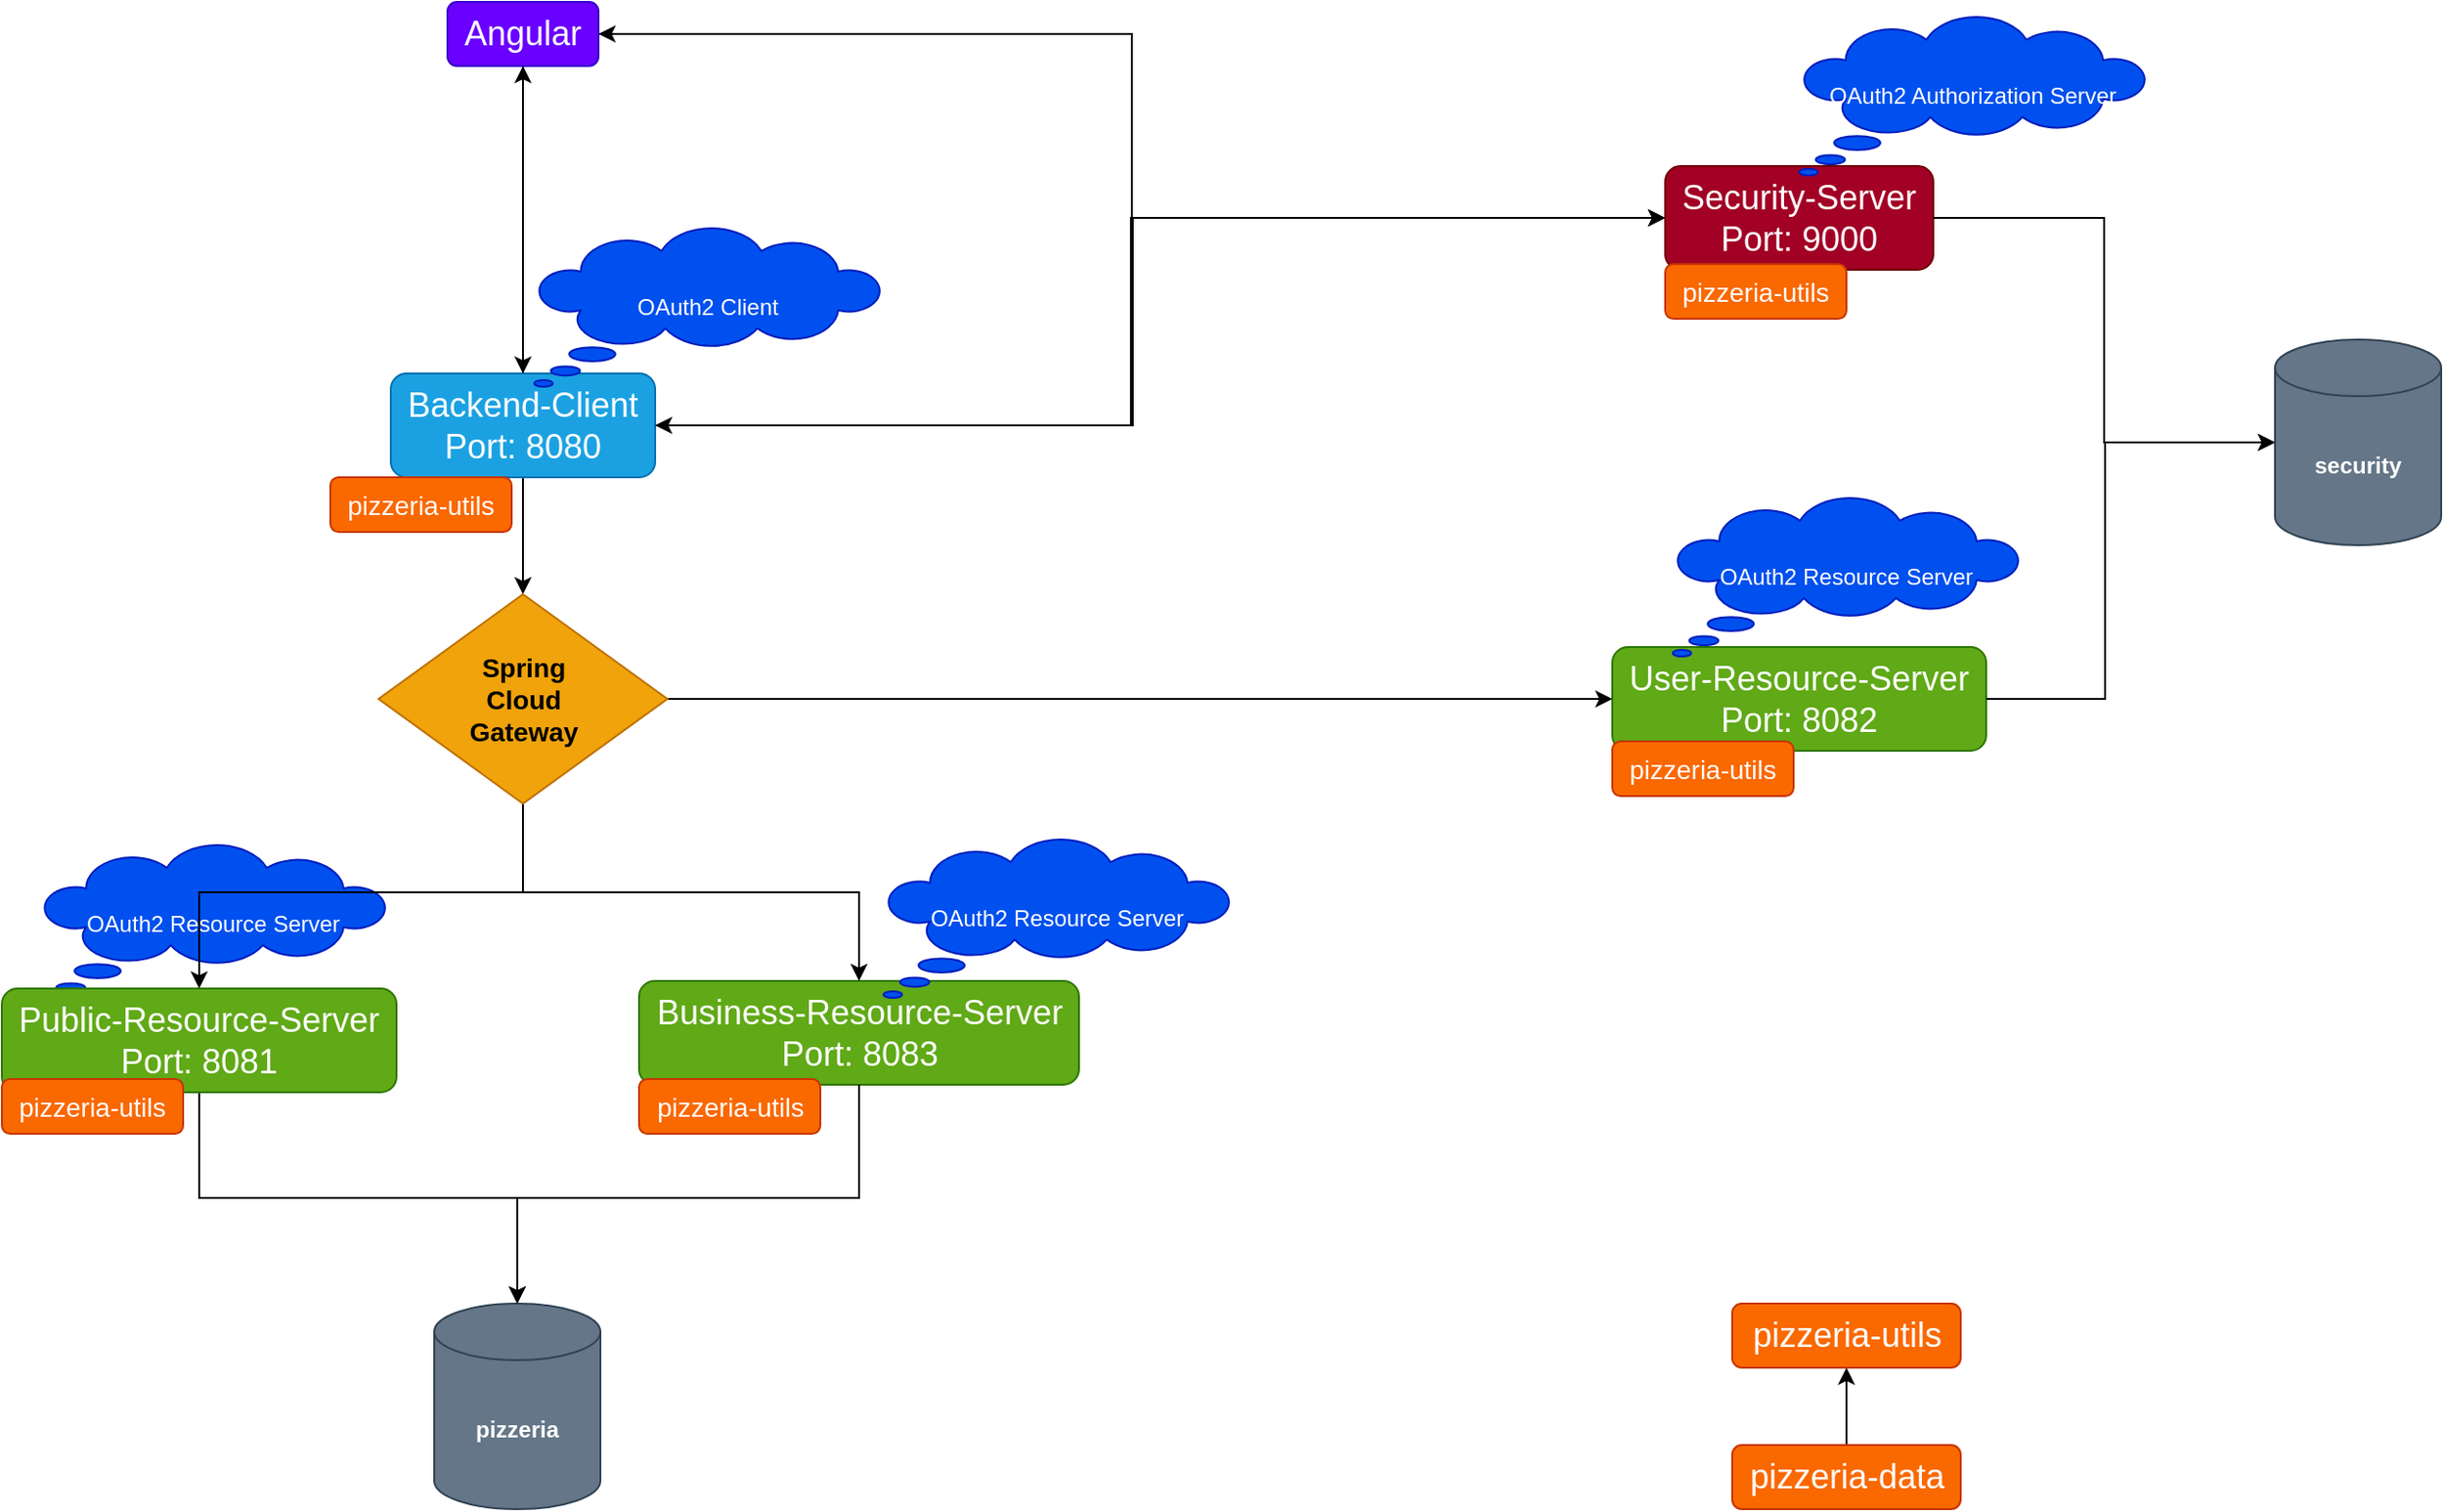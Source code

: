 <mxfile version="26.1.1">
  <diagram name="Page-1" id="3o23iebmpu_T5EfCiTYN">
    <mxGraphModel dx="728" dy="599" grid="0" gridSize="10" guides="1" tooltips="1" connect="1" arrows="1" fold="1" page="0" pageScale="1" pageWidth="850" pageHeight="1100" math="0" shadow="0">
      <root>
        <mxCell id="0" />
        <mxCell id="1" parent="0" />
        <mxCell id="IAOd6I0kj4MynixOwEjw-37" value="OAuth2 Resource Server" style="whiteSpace=wrap;html=1;shape=mxgraph.basic.cloud_callout;fillColor=#0050ef;fontColor=#ffffff;strokeColor=#001DBC;" parent="1" vertex="1">
          <mxGeometry x="1607" y="895" width="184" height="84" as="geometry" />
        </mxCell>
        <mxCell id="K-DYUEjg4lvjoq926TzC-3" value="&lt;span style=&quot;font-size: 18px;&quot;&gt;Business-Resource-Server&lt;br&gt;Port: 8083&lt;/span&gt;" style="rounded=1;whiteSpace=wrap;html=1;fillColor=#60a917;fontColor=#ffffff;strokeColor=#2D7600;" parent="1" vertex="1">
          <mxGeometry x="1924.5" y="967" width="233" height="55" as="geometry" />
        </mxCell>
        <mxCell id="K-DYUEjg4lvjoq926TzC-13" value="&lt;font style=&quot;font-size: 18px;&quot;&gt;User-Resource-Server&lt;br&gt;Port: 8082&lt;/font&gt;" style="rounded=1;whiteSpace=wrap;html=1;fillColor=#60a917;fontColor=#ffffff;strokeColor=#2D7600;" parent="1" vertex="1">
          <mxGeometry x="2440" y="790" width="198" height="55" as="geometry" />
        </mxCell>
        <mxCell id="yVy3s5nq3EgPe8riAWPh-9" style="edgeStyle=orthogonalEdgeStyle;rounded=0;orthogonalLoop=1;jettySize=auto;html=1;exitX=0.5;exitY=1;exitDx=0;exitDy=0;" parent="1" source="n5KJLASTJhVCS_o2J30F-1" target="yVy3s5nq3EgPe8riAWPh-8" edge="1">
          <mxGeometry relative="1" as="geometry" />
        </mxCell>
        <mxCell id="n5KJLASTJhVCS_o2J30F-1" value="&lt;font style=&quot;font-size: 18px;&quot;&gt;Public-Resource-Server&lt;br&gt;Port: 8081&lt;/font&gt;" style="rounded=1;whiteSpace=wrap;html=1;fillColor=#60a917;fontColor=#ffffff;strokeColor=#2D7600;" parent="1" vertex="1">
          <mxGeometry x="1587" y="971" width="209" height="55" as="geometry" />
        </mxCell>
        <mxCell id="IAOd6I0kj4MynixOwEjw-20" style="edgeStyle=orthogonalEdgeStyle;rounded=0;orthogonalLoop=1;jettySize=auto;html=1;entryX=0.5;entryY=0;entryDx=0;entryDy=0;" parent="1" source="IAOd6I0kj4MynixOwEjw-1" target="IAOd6I0kj4MynixOwEjw-19" edge="1">
          <mxGeometry relative="1" as="geometry" />
        </mxCell>
        <mxCell id="IAOd6I0kj4MynixOwEjw-26" style="edgeStyle=orthogonalEdgeStyle;rounded=0;orthogonalLoop=1;jettySize=auto;html=1;entryX=0.5;entryY=1;entryDx=0;entryDy=0;" parent="1" source="IAOd6I0kj4MynixOwEjw-1" target="IAOd6I0kj4MynixOwEjw-24" edge="1">
          <mxGeometry relative="1" as="geometry" />
        </mxCell>
        <mxCell id="IAOd6I0kj4MynixOwEjw-42" style="edgeStyle=orthogonalEdgeStyle;rounded=0;orthogonalLoop=1;jettySize=auto;html=1;entryX=0;entryY=0.5;entryDx=0;entryDy=0;" parent="1" source="IAOd6I0kj4MynixOwEjw-1" target="IAOd6I0kj4MynixOwEjw-2" edge="1">
          <mxGeometry relative="1" as="geometry">
            <Array as="points">
              <mxPoint x="2185" y="672" />
              <mxPoint x="2185" y="562" />
            </Array>
          </mxGeometry>
        </mxCell>
        <mxCell id="IAOd6I0kj4MynixOwEjw-1" value="&lt;span style=&quot;font-size: 18px;&quot;&gt;Backend-Client&lt;br&gt;Port: 8080&lt;/span&gt;" style="rounded=1;whiteSpace=wrap;html=1;fillColor=#1ba1e2;fontColor=#ffffff;strokeColor=#006EAF;" parent="1" vertex="1">
          <mxGeometry x="1793" y="645" width="140" height="55" as="geometry" />
        </mxCell>
        <mxCell id="IAOd6I0kj4MynixOwEjw-44" style="edgeStyle=orthogonalEdgeStyle;rounded=0;orthogonalLoop=1;jettySize=auto;html=1;entryX=1;entryY=0.5;entryDx=0;entryDy=0;" parent="1" source="IAOd6I0kj4MynixOwEjw-2" target="IAOd6I0kj4MynixOwEjw-1" edge="1">
          <mxGeometry relative="1" as="geometry">
            <Array as="points">
              <mxPoint x="2186" y="562" />
              <mxPoint x="2186" y="672" />
            </Array>
          </mxGeometry>
        </mxCell>
        <mxCell id="IAOd6I0kj4MynixOwEjw-45" style="edgeStyle=orthogonalEdgeStyle;rounded=0;orthogonalLoop=1;jettySize=auto;html=1;entryX=1;entryY=0.5;entryDx=0;entryDy=0;" parent="1" source="IAOd6I0kj4MynixOwEjw-2" target="IAOd6I0kj4MynixOwEjw-24" edge="1">
          <mxGeometry relative="1" as="geometry" />
        </mxCell>
        <mxCell id="IAOd6I0kj4MynixOwEjw-2" value="&lt;span style=&quot;font-size: 18px;&quot;&gt;Security-Server&lt;br&gt;Port: 9000&lt;/span&gt;" style="rounded=1;whiteSpace=wrap;html=1;fillColor=#a20025;fontColor=#ffffff;strokeColor=#6F0000;" parent="1" vertex="1">
          <mxGeometry x="2468" y="535" width="142" height="55" as="geometry" />
        </mxCell>
        <mxCell id="IAOd6I0kj4MynixOwEjw-16" value="&lt;font style=&quot;font-size: 14px; color: rgb(255, 255, 255);&quot;&gt;pizzeria-utils&lt;/font&gt;" style="rounded=1;whiteSpace=wrap;html=1;fillColor=#fa6800;fontColor=#000000;strokeColor=#C73500;" parent="1" vertex="1">
          <mxGeometry x="1587" y="1019" width="96" height="29" as="geometry" />
        </mxCell>
        <mxCell id="IAOd6I0kj4MynixOwEjw-22" style="edgeStyle=orthogonalEdgeStyle;rounded=0;orthogonalLoop=1;jettySize=auto;html=1;" parent="1" source="IAOd6I0kj4MynixOwEjw-19" target="K-DYUEjg4lvjoq926TzC-13" edge="1">
          <mxGeometry relative="1" as="geometry" />
        </mxCell>
        <mxCell id="OK5E9-PVan-Tou6aJurR-1" style="edgeStyle=orthogonalEdgeStyle;rounded=0;orthogonalLoop=1;jettySize=auto;html=1;entryX=0.5;entryY=0;entryDx=0;entryDy=0;" parent="1" source="IAOd6I0kj4MynixOwEjw-19" target="n5KJLASTJhVCS_o2J30F-1" edge="1">
          <mxGeometry relative="1" as="geometry">
            <Array as="points">
              <mxPoint x="1863" y="920" />
              <mxPoint x="1692" y="920" />
            </Array>
          </mxGeometry>
        </mxCell>
        <mxCell id="OK5E9-PVan-Tou6aJurR-2" style="edgeStyle=orthogonalEdgeStyle;rounded=0;orthogonalLoop=1;jettySize=auto;html=1;entryX=0.5;entryY=0;entryDx=0;entryDy=0;" parent="1" source="IAOd6I0kj4MynixOwEjw-19" target="K-DYUEjg4lvjoq926TzC-3" edge="1">
          <mxGeometry relative="1" as="geometry" />
        </mxCell>
        <mxCell id="IAOd6I0kj4MynixOwEjw-19" value="&lt;font style=&quot;font-size: 14px;&quot;&gt;&lt;b style=&quot;&quot;&gt;Spring &lt;br&gt;Cloud &lt;br&gt;Gateway&lt;/b&gt;&lt;/font&gt;" style="rhombus;whiteSpace=wrap;html=1;fillColor=#f0a30a;fontColor=#000000;strokeColor=#BD7000;" parent="1" vertex="1">
          <mxGeometry x="1786.5" y="762" width="153" height="111" as="geometry" />
        </mxCell>
        <mxCell id="IAOd6I0kj4MynixOwEjw-25" style="edgeStyle=orthogonalEdgeStyle;rounded=0;orthogonalLoop=1;jettySize=auto;html=1;" parent="1" source="IAOd6I0kj4MynixOwEjw-24" target="IAOd6I0kj4MynixOwEjw-1" edge="1">
          <mxGeometry relative="1" as="geometry" />
        </mxCell>
        <mxCell id="IAOd6I0kj4MynixOwEjw-41" style="edgeStyle=orthogonalEdgeStyle;rounded=0;orthogonalLoop=1;jettySize=auto;html=1;entryX=0;entryY=0.5;entryDx=0;entryDy=0;" parent="1" source="IAOd6I0kj4MynixOwEjw-24" target="IAOd6I0kj4MynixOwEjw-2" edge="1">
          <mxGeometry relative="1" as="geometry" />
        </mxCell>
        <mxCell id="IAOd6I0kj4MynixOwEjw-24" value="&lt;span style=&quot;font-size: 18px;&quot;&gt;Angular&lt;/span&gt;" style="rounded=1;whiteSpace=wrap;html=1;fillColor=#6a00ff;fontColor=#ffffff;strokeColor=#3700CC;" parent="1" vertex="1">
          <mxGeometry x="1823" y="448" width="80" height="34" as="geometry" />
        </mxCell>
        <mxCell id="IAOd6I0kj4MynixOwEjw-35" value="OAuth2 Resource Server" style="whiteSpace=wrap;html=1;shape=mxgraph.basic.cloud_callout;fillColor=#0050ef;fontColor=#ffffff;strokeColor=#001DBC;" parent="1" vertex="1">
          <mxGeometry x="2472" y="711" width="184" height="84" as="geometry" />
        </mxCell>
        <mxCell id="IAOd6I0kj4MynixOwEjw-36" value="OAuth2 Resource Server" style="whiteSpace=wrap;html=1;shape=mxgraph.basic.cloud_callout;fillColor=#0050ef;fontColor=#ffffff;strokeColor=#001DBC;" parent="1" vertex="1">
          <mxGeometry x="2054" y="892" width="184" height="84" as="geometry" />
        </mxCell>
        <mxCell id="IAOd6I0kj4MynixOwEjw-38" value="OAuth2 Client" style="whiteSpace=wrap;html=1;shape=mxgraph.basic.cloud_callout;fillColor=#0050ef;fontColor=#ffffff;strokeColor=#001DBC;" parent="1" vertex="1">
          <mxGeometry x="1869" y="568" width="184" height="84" as="geometry" />
        </mxCell>
        <mxCell id="IAOd6I0kj4MynixOwEjw-39" value="OAuth2 Authorization Server" style="whiteSpace=wrap;html=1;shape=mxgraph.basic.cloud_callout;fillColor=#0050ef;fontColor=#ffffff;strokeColor=#001DBC;" parent="1" vertex="1">
          <mxGeometry x="2539" y="456" width="184" height="84" as="geometry" />
        </mxCell>
        <mxCell id="yVy3s5nq3EgPe8riAWPh-5" value="&lt;b&gt;security&lt;/b&gt;" style="shape=cylinder3;whiteSpace=wrap;html=1;boundedLbl=1;backgroundOutline=1;size=15;fillColor=#647687;fontColor=#ffffff;strokeColor=#314354;" parent="1" vertex="1">
          <mxGeometry x="2791" y="627" width="88" height="109" as="geometry" />
        </mxCell>
        <mxCell id="yVy3s5nq3EgPe8riAWPh-6" style="edgeStyle=orthogonalEdgeStyle;rounded=0;orthogonalLoop=1;jettySize=auto;html=1;entryX=0;entryY=0.5;entryDx=0;entryDy=0;entryPerimeter=0;" parent="1" source="IAOd6I0kj4MynixOwEjw-2" target="yVy3s5nq3EgPe8riAWPh-5" edge="1">
          <mxGeometry relative="1" as="geometry" />
        </mxCell>
        <mxCell id="yVy3s5nq3EgPe8riAWPh-7" style="edgeStyle=orthogonalEdgeStyle;rounded=0;orthogonalLoop=1;jettySize=auto;html=1;entryX=0;entryY=0.5;entryDx=0;entryDy=0;entryPerimeter=0;" parent="1" source="K-DYUEjg4lvjoq926TzC-13" target="yVy3s5nq3EgPe8riAWPh-5" edge="1">
          <mxGeometry relative="1" as="geometry">
            <Array as="points">
              <mxPoint x="2701" y="818" />
              <mxPoint x="2701" y="682" />
            </Array>
          </mxGeometry>
        </mxCell>
        <mxCell id="yVy3s5nq3EgPe8riAWPh-8" value="&lt;b&gt;pizzeria&lt;/b&gt;" style="shape=cylinder3;whiteSpace=wrap;html=1;boundedLbl=1;backgroundOutline=1;size=15;fillColor=#647687;fontColor=#ffffff;strokeColor=#314354;" parent="1" vertex="1">
          <mxGeometry x="1816" y="1138" width="88" height="109" as="geometry" />
        </mxCell>
        <mxCell id="yVy3s5nq3EgPe8riAWPh-10" style="edgeStyle=orthogonalEdgeStyle;rounded=0;orthogonalLoop=1;jettySize=auto;html=1;entryX=0.5;entryY=0;entryDx=0;entryDy=0;entryPerimeter=0;exitX=0.5;exitY=1;exitDx=0;exitDy=0;" parent="1" source="K-DYUEjg4lvjoq926TzC-3" target="yVy3s5nq3EgPe8riAWPh-8" edge="1">
          <mxGeometry relative="1" as="geometry">
            <Array as="points">
              <mxPoint x="2041" y="1082" />
              <mxPoint x="1860" y="1082" />
            </Array>
          </mxGeometry>
        </mxCell>
        <mxCell id="OK5E9-PVan-Tou6aJurR-5" style="edgeStyle=orthogonalEdgeStyle;rounded=0;orthogonalLoop=1;jettySize=auto;html=1;entryX=0.5;entryY=1;entryDx=0;entryDy=0;" parent="1" source="OK5E9-PVan-Tou6aJurR-3" target="OK5E9-PVan-Tou6aJurR-4" edge="1">
          <mxGeometry relative="1" as="geometry" />
        </mxCell>
        <mxCell id="OK5E9-PVan-Tou6aJurR-3" value="&lt;font style=&quot;font-size: 18px;&quot;&gt;&lt;font style=&quot;color: rgb(255, 255, 255);&quot;&gt;pizzeria-data&lt;/font&gt;&lt;br&gt;&lt;/font&gt;" style="rounded=1;whiteSpace=wrap;html=1;fillColor=#fa6800;fontColor=#000000;strokeColor=#C73500;" parent="1" vertex="1">
          <mxGeometry x="2503.5" y="1213" width="121" height="34" as="geometry" />
        </mxCell>
        <mxCell id="OK5E9-PVan-Tou6aJurR-4" value="&lt;font style=&quot;font-size: 18px;&quot;&gt;&lt;font style=&quot;color: rgb(255, 255, 255);&quot;&gt;pizzeria-utils&lt;/font&gt;&lt;br&gt;&lt;/font&gt;" style="rounded=1;whiteSpace=wrap;html=1;fillColor=#fa6800;fontColor=#000000;strokeColor=#C73500;" parent="1" vertex="1">
          <mxGeometry x="2503.5" y="1138" width="121" height="34" as="geometry" />
        </mxCell>
        <mxCell id="OK5E9-PVan-Tou6aJurR-6" value="&lt;font style=&quot;font-size: 14px; color: rgb(255, 255, 255);&quot;&gt;pizzeria-utils&lt;/font&gt;" style="rounded=1;whiteSpace=wrap;html=1;fillColor=#fa6800;fontColor=#000000;strokeColor=#C73500;" parent="1" vertex="1">
          <mxGeometry x="1924.5" y="1019" width="96" height="29" as="geometry" />
        </mxCell>
        <mxCell id="OK5E9-PVan-Tou6aJurR-7" value="&lt;font style=&quot;font-size: 14px; color: rgb(255, 255, 255);&quot;&gt;pizzeria-utils&lt;/font&gt;" style="rounded=1;whiteSpace=wrap;html=1;fillColor=#fa6800;fontColor=#000000;strokeColor=#C73500;" parent="1" vertex="1">
          <mxGeometry x="2440" y="840" width="96" height="29" as="geometry" />
        </mxCell>
        <mxCell id="OK5E9-PVan-Tou6aJurR-8" value="&lt;font style=&quot;font-size: 14px; color: rgb(255, 255, 255);&quot;&gt;pizzeria-utils&lt;/font&gt;" style="rounded=1;whiteSpace=wrap;html=1;fillColor=#fa6800;fontColor=#000000;strokeColor=#C73500;" parent="1" vertex="1">
          <mxGeometry x="2468" y="587" width="96" height="29" as="geometry" />
        </mxCell>
        <mxCell id="OK5E9-PVan-Tou6aJurR-9" value="&lt;font style=&quot;font-size: 14px; color: rgb(255, 255, 255);&quot;&gt;pizzeria-utils&lt;/font&gt;" style="rounded=1;whiteSpace=wrap;html=1;fillColor=#fa6800;fontColor=#000000;strokeColor=#C73500;" parent="1" vertex="1">
          <mxGeometry x="1761" y="700" width="96" height="29" as="geometry" />
        </mxCell>
      </root>
    </mxGraphModel>
  </diagram>
</mxfile>
